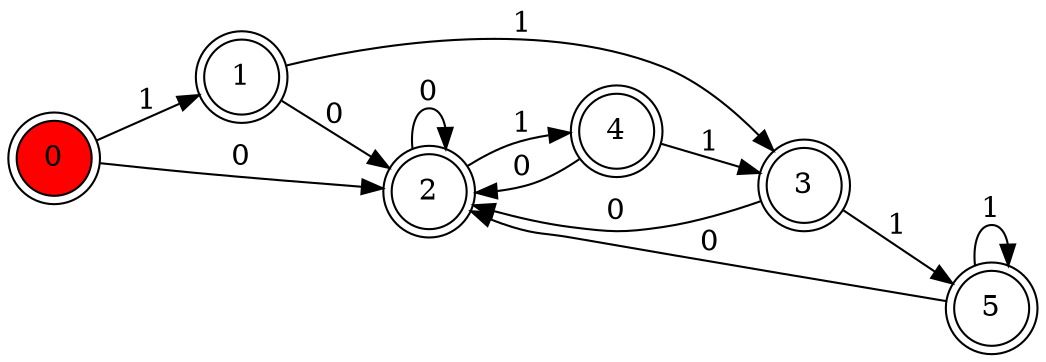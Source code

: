 // DFA_graph
digraph "./Reg_Graph/DFA" {
	rankdir=LR
	0 [label=0 fillcolor=red shape=doublecircle style=filled]
	1 [label=1 shape=doublecircle]
	0 -> 1 [label=1]
	0 [label=0 fillcolor=red shape=doublecircle style=filled]
	2 [label=2 shape=doublecircle]
	0 -> 2 [label=0]
	1 [label=1 shape=doublecircle]
	3 [label=3 shape=doublecircle]
	1 -> 3 [label=1]
	1 [label=1 shape=doublecircle]
	2 [label=2 shape=doublecircle]
	1 -> 2 [label=0]
	2 [label=2 shape=doublecircle]
	4 [label=4 shape=doublecircle]
	2 -> 4 [label=1]
	2 [label=2 shape=doublecircle]
	2 [label=2 shape=doublecircle]
	2 -> 2 [label=0]
	3 [label=3 shape=doublecircle]
	5 [label=5 shape=doublecircle]
	3 -> 5 [label=1]
	3 [label=3 shape=doublecircle]
	2 [label=2 shape=doublecircle]
	3 -> 2 [label=0]
	4 [label=4 shape=doublecircle]
	3 [label=3 shape=doublecircle]
	4 -> 3 [label=1]
	4 [label=4 shape=doublecircle]
	2 [label=2 shape=doublecircle]
	4 -> 2 [label=0]
	5 [label=5 shape=doublecircle]
	5 [label=5 shape=doublecircle]
	5 -> 5 [label=1]
	5 [label=5 shape=doublecircle]
	2 [label=2 shape=doublecircle]
	5 -> 2 [label=0]
}
